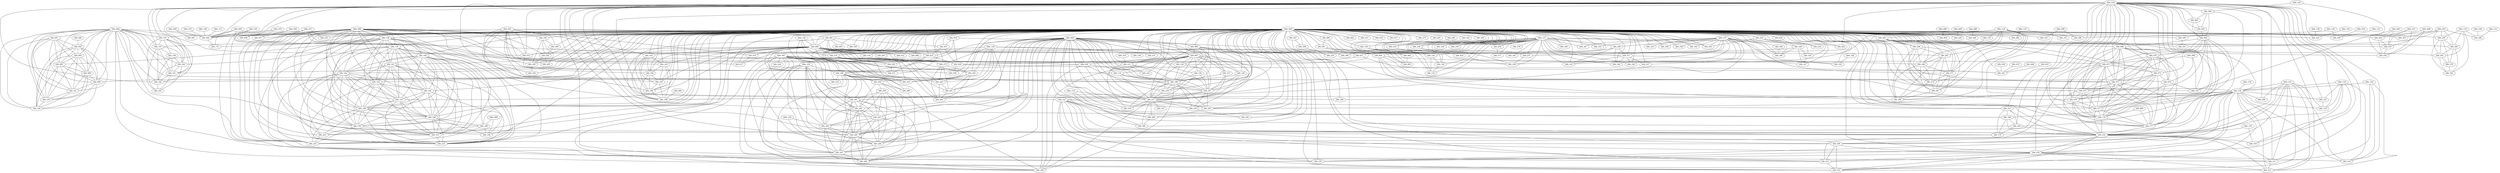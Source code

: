 strict graph 1267 {
QDe_001 -- QDi_109;
QDe_001 -- QDi_114;
QDe_001 -- QDi_180;
QDe_001 -- QDi_186;
QDe_001 -- QDi_204;
QDe_001 -- QDi_208;
QDe_001 -- QDi_233;
QDe_001 -- QDi_234;
QDe_001 -- QDi_241;
QDe_001 -- QDi_242;
QDe_001 -- QDi_243;
QDe_001 -- QDi_244;
QDe_001 -- QDi_245;
QDe_001 -- QDi_246;
QDe_001 -- QDi_247;
QDe_001 -- QDi_248;
QDe_001 -- QDi_294;
QDe_002 -- QDi_028;
QDe_002 -- QDi_042;
QDe_002 -- QDi_172;
QDe_003 -- QDi_001;
QDe_003 -- QDi_006;
QDe_003 -- QDi_014;
QDe_003 -- QDi_017;
QDe_003 -- QDi_031;
QDe_003 -- QDi_042;
QDe_003 -- QDi_192;
QDe_003 -- QDi_193;
QDe_003 -- QDi_194;
QDe_003 -- QDi_195;
QDe_003 -- QDi_196;
QDe_003 -- QDi_198;
QDe_003 -- QDi_318;
QDe_004 -- QDi_001;
QDe_004 -- QDi_002;
QDe_004 -- QDi_003;
QDe_004 -- QDi_006;
QDe_004 -- QDi_009;
QDe_004 -- QDi_010;
QDe_004 -- QDi_012;
QDe_004 -- QDi_014;
QDe_004 -- QDi_015;
QDe_004 -- QDi_017;
QDe_004 -- QDi_018;
QDe_004 -- QDi_019;
QDe_004 -- QDi_020;
QDe_004 -- QDi_021;
QDe_004 -- QDi_023;
QDe_004 -- QDi_027;
QDe_004 -- QDi_028;
QDe_004 -- QDi_029;
QDe_004 -- QDi_031;
QDe_004 -- QDi_037;
QDe_004 -- QDi_042;
QDe_004 -- QDi_054;
QDe_004 -- QDi_055;
QDe_004 -- QDi_056;
QDe_004 -- QDi_057;
QDe_004 -- QDi_058;
QDe_004 -- QDi_059;
QDe_004 -- QDi_065;
QDe_004 -- QDi_068;
QDe_004 -- QDi_070;
QDe_004 -- QDi_071;
QDe_004 -- QDi_072;
QDe_004 -- QDi_073;
QDe_004 -- QDi_075;
QDe_004 -- QDi_080;
QDe_004 -- QDi_081;
QDe_004 -- QDi_082;
QDe_004 -- QDi_083;
QDe_004 -- QDi_086;
QDe_004 -- QDi_087;
QDe_004 -- QDi_088;
QDe_004 -- QDi_095;
QDe_004 -- QDi_099;
QDe_004 -- QDi_111;
QDe_004 -- QDi_120;
QDe_004 -- QDi_122;
QDe_004 -- QDi_123;
QDe_004 -- QDi_124;
QDe_004 -- QDi_126;
QDe_004 -- QDi_128;
QDe_004 -- QDi_129;
QDe_004 -- QDi_130;
QDe_004 -- QDi_132;
QDe_004 -- QDi_135;
QDe_004 -- QDi_136;
QDe_004 -- QDi_138;
QDe_004 -- QDi_139;
QDe_004 -- QDi_140;
QDe_004 -- QDi_141;
QDe_004 -- QDi_142;
QDe_004 -- QDi_143;
QDe_004 -- QDi_144;
QDe_004 -- QDi_147;
QDe_004 -- QDi_148;
QDe_004 -- QDi_149;
QDe_004 -- QDi_150;
QDe_004 -- QDi_151;
QDe_004 -- QDi_154;
QDe_004 -- QDi_155;
QDe_004 -- QDi_156;
QDe_004 -- QDi_157;
QDe_004 -- QDi_160;
QDe_004 -- QDi_161;
QDe_004 -- QDi_164;
QDe_004 -- QDi_167;
QDe_004 -- QDi_170;
QDe_004 -- QDi_172;
QDe_004 -- QDi_176;
QDe_004 -- QDi_177;
QDe_004 -- QDi_180;
QDe_004 -- QDi_184;
QDe_004 -- QDi_186;
QDe_004 -- QDi_187;
QDe_004 -- QDi_188;
QDe_004 -- QDi_190;
QDe_004 -- QDi_192;
QDe_004 -- QDi_193;
QDe_004 -- QDi_194;
QDe_004 -- QDi_195;
QDe_004 -- QDi_196;
QDe_004 -- QDi_198;
QDe_004 -- QDi_199;
QDe_004 -- QDi_200;
QDe_004 -- QDi_201;
QDe_004 -- QDi_202;
QDe_004 -- QDi_205;
QDe_004 -- QDi_206;
QDe_004 -- QDi_216;
QDe_004 -- QDi_218;
QDe_004 -- QDi_221;
QDe_004 -- QDi_223;
QDe_004 -- QDi_226;
QDe_004 -- QDi_228;
QDe_004 -- QDi_229;
QDe_004 -- QDi_231;
QDe_004 -- QDi_232;
QDe_004 -- QDi_236;
QDe_004 -- QDi_237;
QDe_004 -- QDi_238;
QDe_004 -- QDi_249;
QDe_004 -- QDi_250;
QDe_004 -- QDi_251;
QDe_004 -- QDi_252;
QDe_004 -- QDi_253;
QDe_004 -- QDi_254;
QDe_004 -- QDi_255;
QDe_004 -- QDi_259;
QDe_004 -- QDi_260;
QDe_004 -- QDi_261;
QDe_004 -- QDi_262;
QDe_004 -- QDi_263;
QDe_004 -- QDi_264;
QDe_004 -- QDi_265;
QDe_004 -- QDi_266;
QDe_004 -- QDi_268;
QDe_004 -- QDi_271;
QDe_004 -- QDi_273;
QDe_004 -- QDi_274;
QDe_004 -- QDi_275;
QDe_004 -- QDi_279;
QDe_004 -- QDi_282;
QDe_004 -- QDi_283;
QDe_004 -- QDi_285;
QDe_004 -- QDi_286;
QDe_004 -- QDi_289;
QDe_004 -- QDi_291;
QDe_004 -- QDi_292;
QDe_004 -- QDi_293;
QDe_004 -- QDi_295;
QDe_004 -- QDi_296;
QDe_004 -- QDi_297;
QDe_004 -- QDi_298;
QDe_004 -- QDi_300;
QDe_004 -- QDi_301;
QDe_004 -- QDi_303;
QDe_004 -- QDi_304;
QDe_004 -- QDi_305;
QDe_004 -- QDi_306;
QDe_004 -- QDi_308;
QDe_004 -- QDi_309;
QDe_004 -- QDi_317;
QDe_004 -- QDi_318;
QDe_004 -- QDi_320;
QDe_004 -- QDi_321;
QDe_004 -- QDi_322;
QDe_004 -- QDi_323;
QDe_004 -- QDi_324;
QDe_004 -- QDi_325;
QDe_004 -- QDi_326;
QDe_004 -- QDi_327;
QDe_004 -- QDi_328;
QDe_004 -- QDi_329;
QDe_004 -- QDi_330;
QDe_004 -- QDi_331;
QDe_004 -- QDi_332;
QDe_004 -- QDi_333;
QDe_004 -- QDi_334;
QDe_004 -- QDi_335;
QDe_004 -- QDi_336;
QDe_004 -- QDi_337;
QDe_004 -- QDi_338;
QDe_004 -- QDi_339;
QDe_004 -- QDi_340;
QDe_004 -- QDi_341;
QDe_004 -- QDi_342;
QDe_004 -- QDi_343;
QDe_004 -- QDi_344;
QDe_004 -- QDi_345;
QDe_004 -- QDi_346;
QDe_004 -- QDi_347;
QDe_005 -- QDi_054;
QDe_005 -- QDi_055;
QDe_005 -- QDi_056;
QDe_006 -- QDi_031;
QDe_006 -- QDi_042;
QDe_006 -- QDi_074;
QDe_006 -- QDi_091;
QDe_006 -- QDi_092;
QDe_006 -- QDi_093;
QDe_006 -- QDi_095;
QDe_006 -- QDi_096;
QDe_006 -- QDi_099;
QDe_006 -- QDi_101;
QDe_006 -- QDi_103;
QDe_006 -- QDi_104;
QDe_006 -- QDi_155;
QDe_006 -- QDi_157;
QDe_006 -- QDi_160;
QDe_006 -- QDi_161;
QDe_006 -- QDi_164;
QDe_006 -- QDi_232;
QDe_006 -- QDi_279;
QDe_006 -- QDi_311;
QDe_006 -- QDi_313;
QDe_008 -- QDi_228;
QDe_009 -- QDi_042;
QDe_009 -- QDi_067;
QDe_010 -- QDi_259;
QDe_010 -- QDi_260;
QDe_010 -- QDi_261;
QDe_010 -- QDi_290;
QDe_010 -- QDi_300;
QDe_010 -- QDi_301;
QDe_010 -- QDi_303;
QDe_011 -- QDi_042;
QDe_011 -- QDi_057;
QDe_011 -- QDi_223;
QDe_011 -- QDi_229;
QDe_011 -- QDi_231;
QDe_011 -- QDi_255;
QDe_014 -- QDi_031;
QDe_014 -- QDi_042;
QDe_014 -- QDi_060;
QDe_014 -- QDi_062;
QDe_014 -- QDi_063;
QDe_014 -- QDi_064;
QDe_014 -- QDi_068;
QDe_014 -- QDi_070;
QDe_014 -- QDi_071;
QDe_014 -- QDi_072;
QDe_014 -- QDi_073;
QDe_014 -- QDi_075;
QDe_014 -- QDi_076;
QDe_014 -- QDi_077;
QDe_014 -- QDi_136;
QDe_014 -- QDi_152;
QDe_014 -- QDi_155;
QDe_014 -- QDi_157;
QDe_014 -- QDi_160;
QDe_014 -- QDi_161;
QDe_014 -- QDi_164;
QDe_014 -- QDi_167;
QDe_014 -- QDi_168;
QDe_014 -- QDi_169;
QDe_014 -- QDi_170;
QDe_014 -- QDi_176;
QDe_014 -- QDi_177;
QDe_014 -- QDi_232;
QDe_014 -- QDi_249;
QDe_014 -- QDi_250;
QDe_014 -- QDi_251;
QDe_014 -- QDi_252;
QDe_014 -- QDi_262;
QDe_014 -- QDi_279;
QDe_014 -- QDi_280;
QDe_014 -- QDi_298;
QDe_014 -- QDi_311;
QDe_014 -- QDi_313;
QDe_014 -- QDi_314;
QDe_014 -- QDi_315;
QDe_014 -- QDi_316;
QDe_014 -- QDi_318;
QDe_014 -- QDi_319;
QDe_014 -- QDi_322;
QDe_014 -- QDi_333;
QDe_015 -- QDi_054;
QDe_015 -- QDi_055;
QDe_015 -- QDi_056;
QDe_019 -- QDi_309;
QDe_068 -- QDi_054;
QDe_068 -- QDi_055;
QDe_068 -- QDi_056;
QDe_069 -- QDi_057;
QDe_069 -- QDi_058;
QDe_070 -- QDi_042;
QDe_070 -- QDi_057;
QDe_070 -- QDi_058;
QDe_072 -- QDi_042;
QDe_088 -- QDi_268;
QDe_089 -- QDi_188;
QDe_089 -- QDi_190;
QDe_090 -- QDi_071;
QDe_090 -- QDi_074;
QDe_090 -- QDi_333;
QDe_092 -- QDi_086;
QDe_092 -- QDi_087;
QDe_092 -- QDi_109;
QDe_092 -- QDi_111;
QDe_092 -- QDi_114;
QDe_092 -- QDi_120;
QDe_092 -- QDi_122;
QDe_092 -- QDi_123;
QDe_092 -- QDi_124;
QDe_092 -- QDi_126;
QDe_092 -- QDi_180;
QDe_092 -- QDi_186;
QDe_092 -- QDi_187;
QDe_092 -- QDi_204;
QDe_092 -- QDi_216;
QDe_092 -- QDi_217;
QDe_092 -- QDi_218;
QDe_092 -- QDi_219;
QDe_092 -- QDi_241;
QDe_092 -- QDi_242;
QDe_092 -- QDi_243;
QDe_092 -- QDi_244;
QDe_092 -- QDi_245;
QDe_092 -- QDi_246;
QDe_092 -- QDi_247;
QDe_092 -- QDi_248;
QDe_092 -- QDi_293;
QDe_092 -- QDi_294;
QDe_092 -- QDi_295;
QDe_092 -- QDi_304;
QDe_092 -- QDi_305;
QDe_096 -- QDi_296;
QDe_096 -- QDi_321;
QDe_098 -- QDi_031;
QDe_098 -- QDi_138;
QDe_098 -- QDi_139;
QDe_098 -- QDi_140;
QDe_098 -- QDi_141;
QDe_098 -- QDi_142;
QDe_098 -- QDi_143;
QDe_098 -- QDi_144;
QDe_098 -- QDi_147;
QDe_098 -- QDi_148;
QDe_098 -- QDi_149;
QDe_098 -- QDi_150;
QDe_098 -- QDi_151;
QDe_098 -- QDi_188;
QDe_098 -- QDi_190;
QDe_098 -- QDi_199;
QDe_098 -- QDi_200;
QDe_098 -- QDi_202;
QDe_098 -- QDi_203;
QDe_098 -- QDi_205;
QDe_098 -- QDi_221;
QDe_098 -- QDi_222;
QDe_098 -- QDi_223;
QDe_098 -- QDi_226;
QDe_098 -- QDi_238;
QDe_099 -- QDi_009;
QDe_100 -- QDi_290;
QDe_103 -- QDi_111;
QDe_105 -- QDi_028;
QDe_105 -- QDi_042;
QDe_106 -- QDi_042;
QDe_113 -- QDi_042;
QDe_115 -- QDi_010;
QDe_115 -- QDi_031;
QDe_115 -- QDi_128;
QDe_115 -- QDi_129;
QDe_115 -- QDi_130;
QDe_115 -- QDi_132;
QDe_115 -- QDi_198;
QDe_115 -- QDi_236;
QDe_115 -- QDi_237;
QDe_115 -- QDi_238;
QDe_115 -- QDi_262;
QDe_115 -- QDi_276;
QDe_115 -- QDi_277;
QDe_115 -- QDi_278;
QDe_115 -- QDi_299;
QDe_115 -- QDi_306;
QDe_115 -- QDi_317;
QDe_115 -- QDi_325;
QDe_115 -- QDi_326;
QDe_115 -- QDi_334;
QDe_115 -- QDi_335;
QDe_115 -- QDi_336;
QDe_115 -- QDi_339;
QDe_115 -- QDi_340;
QDe_115 -- QDi_343;
QDe_115 -- QDi_345;
QDe_115 -- QDi_347;
QDe_118 -- QDi_135;
QDe_118 -- QDi_238;
QDe_118 -- QDi_263;
QDe_118 -- QDi_264;
QDe_118 -- QDi_265;
QDe_118 -- QDi_266;
QDe_118 -- QDi_271;
QDe_118 -- QDi_272;
QDe_118 -- QDi_293;
QDe_118 -- QDi_307;
QDe_118 -- QDi_308;
QDe_119 -- QDi_259;
QDe_119 -- QDi_260;
QDe_119 -- QDi_261;
QDe_119 -- QDi_290;
QDe_119 -- QDi_302;
QDe_121 -- QDi_309;
QDe_126 -- QDi_244;
QDe_126 -- QDi_247;
QDe_128 -- QDi_180;
QDe_128 -- QDi_241;
QDe_128 -- QDi_242;
QDe_128 -- QDi_243;
QDe_128 -- QDi_244;
QDe_128 -- QDi_245;
QDe_128 -- QDi_246;
QDe_128 -- QDi_247;
QDe_128 -- QDi_248;
QDe_128 -- QDi_294;
QDe_129 -- QDi_156;
QDe_129 -- QDi_274;
QDe_129 -- QDi_275;
QDe_129 -- QDi_282;
QDe_129 -- QDi_283;
QDe_129 -- QDi_291;
QDe_129 -- QDi_292;
QDe_129 -- QDi_318;
QDe_129 -- QDi_331;
QDe_130 -- QDi_296;
QDe_130 -- QDi_309;
QDe_131 -- QDi_290;
QDe_132 -- QDi_286;
QDe_132 -- QDi_312;
QDe_133 -- QDi_217;
QDe_133 -- QDi_304;
QDe_133 -- QDi_305;
QDe_134 -- QDi_136;
QDe_134 -- QDi_232;
QDe_134 -- QDi_250;
QDe_134 -- QDi_314;
QDe_134 -- QDi_315;
QDe_134 -- QDi_316;
QDe_134 -- QDi_319;
QDe_135 -- QDi_232;
QDe_135 -- QDi_316;
QDe_136 -- QDi_006;
QDe_136 -- QDi_274;
QDe_136 -- QDi_282;
QDe_136 -- QDi_318;
QDe_137 -- QDi_198;
QDe_137 -- QDi_237;
QDe_137 -- QDi_299;
QDe_137 -- QDi_317;
QDe_137 -- QDi_323;
QDe_137 -- QDi_324;
QDe_137 -- QDi_325;
QDe_137 -- QDi_326;
QDe_137 -- QDi_327;
QDe_137 -- QDi_328;
QDe_137 -- QDi_332;
QDe_137 -- QDi_335;
QDe_137 -- QDi_336;
QDe_137 -- QDi_337;
QDe_137 -- QDi_338;
QDe_137 -- QDi_342;
QDe_137 -- QDi_343;
QDe_137 -- QDi_346;
QDe_137 -- QDi_347;
QDe_138 -- QDi_322;
QDe_139 -- QDi_136;
QDe_140 -- QDi_136;
QDe_140 -- QDi_311;
QDe_140 -- QDi_313;
QDe_140 -- QDi_314;
QDe_141 -- QDi_136;
QDe_141 -- QDi_232;
QDe_141 -- QDi_249;
QDe_141 -- QDi_252;
QDe_141 -- QDi_279;
QDe_141 -- QDi_280;
QDe_141 -- QDi_311;
QDe_141 -- QDi_313;
QDe_141 -- QDi_314;
QDe_141 -- QDi_319;
QDe_142 -- QDi_322;
QDe_143 -- QDi_060;
QDe_143 -- QDi_333;
QDe_144 -- QDi_332;
QDi_001 -- QDi_003;
QDi_001 -- QDi_006;
QDi_001 -- QDi_021;
QDi_001 -- QDi_023;
QDi_001 -- QDi_028;
QDi_001 -- QDi_196;
QDi_001 -- QDi_330;
QDi_004 -- QDi_198;
QDi_006 -- QDi_012;
QDi_006 -- QDi_014;
QDi_006 -- QDi_017;
QDi_006 -- QDi_023;
QDi_006 -- QDi_028;
QDi_006 -- QDi_031;
QDi_006 -- QDi_065;
QDi_006 -- QDi_087;
QDi_006 -- QDi_088;
QDi_006 -- QDi_111;
QDi_006 -- QDi_124;
QDi_006 -- QDi_154;
QDi_006 -- QDi_192;
QDi_006 -- QDi_193;
QDi_006 -- QDi_194;
QDi_006 -- QDi_195;
QDi_006 -- QDi_196;
QDi_006 -- QDi_198;
QDi_006 -- QDi_229;
QDi_006 -- QDi_231;
QDi_006 -- QDi_274;
QDi_006 -- QDi_275;
QDi_006 -- QDi_297;
QDi_006 -- QDi_306;
QDi_006 -- QDi_317;
QDi_006 -- QDi_318;
QDi_008 -- QDi_341;
QDi_010 -- QDi_029;
QDi_014 -- QDi_017;
QDi_019 -- QDi_021;
QDi_019 -- QDi_023;
QDi_019 -- QDi_027;
QDi_019 -- QDi_028;
QDi_020 -- QDi_184;
QDi_021 -- QDi_023;
QDi_021 -- QDi_028;
QDi_023 -- QDi_028;
QDi_023 -- QDi_229;
QDi_023 -- QDi_231;
QDi_027 -- QDi_028;
QDi_027 -- QDi_341;
QDi_028 -- QDi_059;
QDi_028 -- QDi_341;
QDi_031 -- QDi_059;
QDi_033 -- QDi_341;
QDi_034 -- QDi_341;
QDi_035 -- QDi_341;
QDi_042 -- QDi_172;
QDi_054 -- QDi_055;
QDi_054 -- QDi_056;
QDi_055 -- QDi_056;
QDi_060 -- QDi_062;
QDi_060 -- QDi_063;
QDi_060 -- QDi_064;
QDi_060 -- QDi_333;
QDi_062 -- QDi_063;
QDi_062 -- QDi_064;
QDi_063 -- QDi_064;
QDi_064 -- QDi_068;
QDi_064 -- QDi_070;
QDi_064 -- QDi_071;
QDi_064 -- QDi_072;
QDi_064 -- QDi_073;
QDi_064 -- QDi_075;
QDi_064 -- QDi_076;
QDi_064 -- QDi_077;
QDi_064 -- QDi_176;
QDi_064 -- QDi_177;
QDi_065 -- QDi_071;
QDi_065 -- QDi_073;
QDi_065 -- QDi_075;
QDi_065 -- QDi_076;
QDi_065 -- QDi_077;
QDi_068 -- QDi_070;
QDi_068 -- QDi_071;
QDi_068 -- QDi_072;
QDi_068 -- QDi_073;
QDi_068 -- QDi_074;
QDi_068 -- QDi_075;
QDi_068 -- QDi_076;
QDi_068 -- QDi_077;
QDi_068 -- QDi_176;
QDi_068 -- QDi_177;
QDi_069 -- QDi_176;
QDi_069 -- QDi_177;
QDi_070 -- QDi_071;
QDi_070 -- QDi_072;
QDi_070 -- QDi_073;
QDi_070 -- QDi_074;
QDi_070 -- QDi_075;
QDi_070 -- QDi_076;
QDi_070 -- QDi_077;
QDi_070 -- QDi_176;
QDi_070 -- QDi_177;
QDi_071 -- QDi_072;
QDi_071 -- QDi_073;
QDi_071 -- QDi_074;
QDi_071 -- QDi_075;
QDi_071 -- QDi_076;
QDi_071 -- QDi_077;
QDi_071 -- QDi_176;
QDi_071 -- QDi_177;
QDi_071 -- QDi_222;
QDi_071 -- QDi_223;
QDi_072 -- QDi_073;
QDi_072 -- QDi_074;
QDi_072 -- QDi_075;
QDi_072 -- QDi_076;
QDi_072 -- QDi_077;
QDi_072 -- QDi_176;
QDi_072 -- QDi_177;
QDi_073 -- QDi_075;
QDi_073 -- QDi_076;
QDi_073 -- QDi_077;
QDi_073 -- QDi_176;
QDi_073 -- QDi_177;
QDi_073 -- QDi_232;
QDi_074 -- QDi_176;
QDi_074 -- QDi_177;
QDi_074 -- QDi_333;
QDi_075 -- QDi_076;
QDi_075 -- QDi_077;
QDi_075 -- QDi_176;
QDi_075 -- QDi_177;
QDi_076 -- QDi_077;
QDi_076 -- QDi_176;
QDi_076 -- QDi_177;
QDi_076 -- QDi_232;
QDi_077 -- QDi_176;
QDi_077 -- QDi_177;
QDi_077 -- QDi_232;
QDi_080 -- QDi_081;
QDi_080 -- QDi_082;
QDi_080 -- QDi_083;
QDi_081 -- QDi_082;
QDi_081 -- QDi_083;
QDi_081 -- QDi_124;
QDi_082 -- QDi_083;
QDi_086 -- QDi_087;
QDi_086 -- QDi_111;
QDi_086 -- QDi_186;
QDi_086 -- QDi_187;
QDi_086 -- QDi_216;
QDi_086 -- QDi_217;
QDi_086 -- QDi_295;
QDi_087 -- QDi_109;
QDi_087 -- QDi_111;
QDi_087 -- QDi_114;
QDi_087 -- QDi_120;
QDi_087 -- QDi_123;
QDi_087 -- QDi_124;
QDi_087 -- QDi_126;
QDi_087 -- QDi_186;
QDi_087 -- QDi_187;
QDi_087 -- QDi_216;
QDi_087 -- QDi_217;
QDi_087 -- QDi_218;
QDi_087 -- QDi_219;
QDi_087 -- QDi_293;
QDi_087 -- QDi_294;
QDi_090 -- QDi_092;
QDi_091 -- QDi_092;
QDi_091 -- QDi_093;
QDi_091 -- QDi_095;
QDi_091 -- QDi_096;
QDi_091 -- QDi_099;
QDi_091 -- QDi_101;
QDi_091 -- QDi_103;
QDi_091 -- QDi_104;
QDi_092 -- QDi_093;
QDi_092 -- QDi_095;
QDi_092 -- QDi_096;
QDi_092 -- QDi_099;
QDi_092 -- QDi_101;
QDi_092 -- QDi_103;
QDi_092 -- QDi_104;
QDi_093 -- QDi_095;
QDi_093 -- QDi_096;
QDi_093 -- QDi_099;
QDi_093 -- QDi_101;
QDi_093 -- QDi_103;
QDi_093 -- QDi_104;
QDi_095 -- QDi_096;
QDi_095 -- QDi_099;
QDi_095 -- QDi_101;
QDi_095 -- QDi_103;
QDi_095 -- QDi_104;
QDi_096 -- QDi_099;
QDi_096 -- QDi_101;
QDi_096 -- QDi_103;
QDi_096 -- QDi_104;
QDi_099 -- QDi_101;
QDi_099 -- QDi_103;
QDi_099 -- QDi_104;
QDi_101 -- QDi_103;
QDi_101 -- QDi_104;
QDi_103 -- QDi_104;
QDi_109 -- QDi_180;
QDi_109 -- QDi_186;
QDi_109 -- QDi_187;
QDi_109 -- QDi_217;
QDi_109 -- QDi_294;
QDi_111 -- QDi_122;
QDi_111 -- QDi_186;
QDi_111 -- QDi_187;
QDi_111 -- QDi_217;
QDi_114 -- QDi_186;
QDi_114 -- QDi_187;
QDi_114 -- QDi_217;
QDi_120 -- QDi_186;
QDi_120 -- QDi_187;
QDi_120 -- QDi_217;
QDi_123 -- QDi_186;
QDi_123 -- QDi_187;
QDi_123 -- QDi_217;
QDi_124 -- QDi_186;
QDi_124 -- QDi_187;
QDi_124 -- QDi_217;
QDi_126 -- QDi_186;
QDi_126 -- QDi_187;
QDi_126 -- QDi_217;
QDi_128 -- QDi_129;
QDi_128 -- QDi_130;
QDi_128 -- QDi_132;
QDi_129 -- QDi_130;
QDi_129 -- QDi_132;
QDi_130 -- QDi_132;
QDi_135 -- QDi_271;
QDi_136 -- QDi_152;
QDi_136 -- QDi_167;
QDi_136 -- QDi_168;
QDi_136 -- QDi_169;
QDi_136 -- QDi_170;
QDi_136 -- QDi_232;
QDi_136 -- QDi_249;
QDi_136 -- QDi_250;
QDi_136 -- QDi_251;
QDi_136 -- QDi_252;
QDi_136 -- QDi_279;
QDi_136 -- QDi_280;
QDi_136 -- QDi_298;
QDi_136 -- QDi_311;
QDi_136 -- QDi_313;
QDi_136 -- QDi_314;
QDi_136 -- QDi_315;
QDi_136 -- QDi_319;
QDi_138 -- QDi_139;
QDi_138 -- QDi_140;
QDi_138 -- QDi_141;
QDi_138 -- QDi_142;
QDi_138 -- QDi_143;
QDi_138 -- QDi_144;
QDi_138 -- QDi_147;
QDi_138 -- QDi_148;
QDi_138 -- QDi_149;
QDi_138 -- QDi_150;
QDi_138 -- QDi_151;
QDi_138 -- QDi_221;
QDi_138 -- QDi_222;
QDi_138 -- QDi_223;
QDi_139 -- QDi_140;
QDi_139 -- QDi_141;
QDi_139 -- QDi_142;
QDi_139 -- QDi_143;
QDi_139 -- QDi_144;
QDi_139 -- QDi_147;
QDi_139 -- QDi_148;
QDi_139 -- QDi_149;
QDi_139 -- QDi_150;
QDi_139 -- QDi_151;
QDi_139 -- QDi_221;
QDi_139 -- QDi_223;
QDi_140 -- QDi_141;
QDi_140 -- QDi_142;
QDi_140 -- QDi_143;
QDi_140 -- QDi_144;
QDi_140 -- QDi_147;
QDi_140 -- QDi_148;
QDi_140 -- QDi_149;
QDi_140 -- QDi_150;
QDi_140 -- QDi_151;
QDi_140 -- QDi_188;
QDi_140 -- QDi_190;
QDi_140 -- QDi_221;
QDi_141 -- QDi_142;
QDi_141 -- QDi_143;
QDi_141 -- QDi_144;
QDi_141 -- QDi_147;
QDi_141 -- QDi_148;
QDi_141 -- QDi_149;
QDi_141 -- QDi_150;
QDi_141 -- QDi_151;
QDi_141 -- QDi_221;
QDi_142 -- QDi_143;
QDi_142 -- QDi_144;
QDi_142 -- QDi_147;
QDi_142 -- QDi_148;
QDi_142 -- QDi_149;
QDi_142 -- QDi_150;
QDi_142 -- QDi_151;
QDi_142 -- QDi_221;
QDi_142 -- QDi_222;
QDi_142 -- QDi_223;
QDi_143 -- QDi_144;
QDi_143 -- QDi_147;
QDi_143 -- QDi_148;
QDi_143 -- QDi_149;
QDi_143 -- QDi_150;
QDi_143 -- QDi_151;
QDi_143 -- QDi_221;
QDi_144 -- QDi_147;
QDi_144 -- QDi_148;
QDi_144 -- QDi_149;
QDi_144 -- QDi_150;
QDi_144 -- QDi_151;
QDi_144 -- QDi_221;
QDi_147 -- QDi_148;
QDi_147 -- QDi_149;
QDi_147 -- QDi_150;
QDi_147 -- QDi_151;
QDi_147 -- QDi_221;
QDi_148 -- QDi_149;
QDi_148 -- QDi_150;
QDi_148 -- QDi_151;
QDi_148 -- QDi_221;
QDi_148 -- QDi_222;
QDi_148 -- QDi_223;
QDi_149 -- QDi_150;
QDi_149 -- QDi_151;
QDi_149 -- QDi_188;
QDi_149 -- QDi_190;
QDi_149 -- QDi_221;
QDi_150 -- QDi_151;
QDi_150 -- QDi_221;
QDi_150 -- QDi_222;
QDi_150 -- QDi_223;
QDi_151 -- QDi_221;
QDi_152 -- QDi_167;
QDi_152 -- QDi_168;
QDi_152 -- QDi_169;
QDi_152 -- QDi_170;
QDi_152 -- QDi_232;
QDi_152 -- QDi_249;
QDi_152 -- QDi_250;
QDi_152 -- QDi_251;
QDi_152 -- QDi_252;
QDi_152 -- QDi_279;
QDi_155 -- QDi_157;
QDi_155 -- QDi_158;
QDi_155 -- QDi_160;
QDi_155 -- QDi_161;
QDi_155 -- QDi_164;
QDi_155 -- QDi_165;
QDi_157 -- QDi_158;
QDi_157 -- QDi_160;
QDi_157 -- QDi_161;
QDi_157 -- QDi_164;
QDi_157 -- QDi_165;
QDi_158 -- QDi_160;
QDi_158 -- QDi_161;
QDi_158 -- QDi_164;
QDi_160 -- QDi_161;
QDi_160 -- QDi_164;
QDi_160 -- QDi_165;
QDi_161 -- QDi_164;
QDi_161 -- QDi_165;
QDi_164 -- QDi_165;
QDi_167 -- QDi_168;
QDi_167 -- QDi_169;
QDi_167 -- QDi_170;
QDi_167 -- QDi_232;
QDi_168 -- QDi_169;
QDi_168 -- QDi_170;
QDi_168 -- QDi_232;
QDi_169 -- QDi_170;
QDi_169 -- QDi_232;
QDi_176 -- QDi_177;
QDi_176 -- QDi_232;
QDi_177 -- QDi_232;
QDi_180 -- QDi_186;
QDi_180 -- QDi_204;
QDi_180 -- QDi_208;
QDi_180 -- QDi_233;
QDi_180 -- QDi_241;
QDi_180 -- QDi_242;
QDi_180 -- QDi_243;
QDi_180 -- QDi_244;
QDi_180 -- QDi_245;
QDi_180 -- QDi_246;
QDi_180 -- QDi_247;
QDi_184 -- QDi_237;
QDi_184 -- QDi_324;
QDi_184 -- QDi_327;
QDi_184 -- QDi_346;
QDi_186 -- QDi_187;
QDi_186 -- QDi_216;
QDi_186 -- QDi_217;
QDi_186 -- QDi_218;
QDi_186 -- QDi_219;
QDi_186 -- QDi_293;
QDi_186 -- QDi_294;
QDi_187 -- QDi_217;
QDi_187 -- QDi_218;
QDi_187 -- QDi_219;
QDi_187 -- QDi_293;
QDi_188 -- QDi_190;
QDi_188 -- QDi_222;
QDi_188 -- QDi_223;
QDi_192 -- QDi_193;
QDi_192 -- QDi_194;
QDi_192 -- QDi_195;
QDi_192 -- QDi_196;
QDi_192 -- QDi_198;
QDi_193 -- QDi_194;
QDi_193 -- QDi_195;
QDi_193 -- QDi_196;
QDi_193 -- QDi_198;
QDi_194 -- QDi_195;
QDi_194 -- QDi_196;
QDi_194 -- QDi_198;
QDi_195 -- QDi_196;
QDi_195 -- QDi_198;
QDi_196 -- QDi_198;
QDi_199 -- QDi_200;
QDi_199 -- QDi_202;
QDi_199 -- QDi_203;
QDi_199 -- QDi_205;
QDi_200 -- QDi_202;
QDi_201 -- QDi_206;
QDi_201 -- QDi_224;
QDi_202 -- QDi_203;
QDi_202 -- QDi_205;
QDi_204 -- QDi_208;
QDi_204 -- QDi_209;
QDi_204 -- QDi_242;
QDi_204 -- QDi_245;
QDi_204 -- QDi_294;
QDi_205 -- QDi_226;
QDi_206 -- QDi_224;
QDi_208 -- QDi_246;
QDi_209 -- QDi_241;
QDi_209 -- QDi_242;
QDi_209 -- QDi_243;
QDi_209 -- QDi_244;
QDi_209 -- QDi_245;
QDi_209 -- QDi_246;
QDi_209 -- QDi_247;
QDi_216 -- QDi_217;
QDi_217 -- QDi_218;
QDi_217 -- QDi_219;
QDi_217 -- QDi_293;
QDi_217 -- QDi_294;
QDi_217 -- QDi_304;
QDi_217 -- QDi_305;
QDi_217 -- QDi_310;
QDi_218 -- QDi_295;
QDi_222 -- QDi_223;
QDi_229 -- QDi_231;
QDi_232 -- QDi_249;
QDi_232 -- QDi_250;
QDi_232 -- QDi_251;
QDi_232 -- QDi_252;
QDi_232 -- QDi_311;
QDi_232 -- QDi_313;
QDi_232 -- QDi_316;
QDi_236 -- QDi_237;
QDi_236 -- QDi_238;
QDi_237 -- QDi_238;
QDi_241 -- QDi_242;
QDi_241 -- QDi_243;
QDi_241 -- QDi_244;
QDi_241 -- QDi_245;
QDi_241 -- QDi_246;
QDi_241 -- QDi_247;
QDi_241 -- QDi_248;
QDi_242 -- QDi_243;
QDi_242 -- QDi_244;
QDi_242 -- QDi_245;
QDi_242 -- QDi_246;
QDi_242 -- QDi_247;
QDi_242 -- QDi_248;
QDi_243 -- QDi_244;
QDi_243 -- QDi_245;
QDi_243 -- QDi_246;
QDi_243 -- QDi_247;
QDi_243 -- QDi_248;
QDi_244 -- QDi_245;
QDi_244 -- QDi_246;
QDi_244 -- QDi_247;
QDi_244 -- QDi_248;
QDi_245 -- QDi_246;
QDi_245 -- QDi_247;
QDi_245 -- QDi_248;
QDi_245 -- QDi_294;
QDi_246 -- QDi_247;
QDi_246 -- QDi_248;
QDi_247 -- QDi_248;
QDi_248 -- QDi_294;
QDi_249 -- QDi_250;
QDi_249 -- QDi_251;
QDi_249 -- QDi_252;
QDi_250 -- QDi_251;
QDi_250 -- QDi_252;
QDi_250 -- QDi_279;
QDi_250 -- QDi_311;
QDi_250 -- QDi_313;
QDi_250 -- QDi_314;
QDi_251 -- QDi_252;
QDi_253 -- QDi_254;
QDi_253 -- QDi_343;
QDi_253 -- QDi_346;
QDi_259 -- QDi_260;
QDi_259 -- QDi_261;
QDi_259 -- QDi_270;
QDi_259 -- QDi_302;
QDi_260 -- QDi_261;
QDi_260 -- QDi_270;
QDi_260 -- QDi_302;
QDi_261 -- QDi_270;
QDi_261 -- QDi_302;
QDi_263 -- QDi_264;
QDi_263 -- QDi_265;
QDi_263 -- QDi_266;
QDi_263 -- QDi_271;
QDi_263 -- QDi_272;
QDi_263 -- QDi_307;
QDi_263 -- QDi_308;
QDi_264 -- QDi_265;
QDi_264 -- QDi_266;
QDi_264 -- QDi_271;
QDi_264 -- QDi_272;
QDi_264 -- QDi_307;
QDi_264 -- QDi_308;
QDi_265 -- QDi_266;
QDi_265 -- QDi_271;
QDi_265 -- QDi_272;
QDi_265 -- QDi_307;
QDi_265 -- QDi_308;
QDi_266 -- QDi_271;
QDi_266 -- QDi_272;
QDi_266 -- QDi_307;
QDi_266 -- QDi_308;
QDi_270 -- QDi_302;
QDi_271 -- QDi_272;
QDi_271 -- QDi_307;
QDi_271 -- QDi_308;
QDi_272 -- QDi_307;
QDi_272 -- QDi_308;
QDi_274 -- QDi_275;
QDi_274 -- QDi_282;
QDi_274 -- QDi_283;
QDi_274 -- QDi_291;
QDi_274 -- QDi_292;
QDi_274 -- QDi_318;
QDi_275 -- QDi_282;
QDi_275 -- QDi_283;
QDi_275 -- QDi_291;
QDi_275 -- QDi_292;
QDi_276 -- QDi_277;
QDi_282 -- QDi_283;
QDi_282 -- QDi_291;
QDi_282 -- QDi_292;
QDi_282 -- QDi_318;
QDi_283 -- QDi_291;
QDi_283 -- QDi_292;
QDi_291 -- QDi_292;
QDi_293 -- QDi_304;
QDi_299 -- QDi_317;
QDi_299 -- QDi_325;
QDi_299 -- QDi_326;
QDi_299 -- QDi_345;
QDi_300 -- QDi_301;
QDi_304 -- QDi_305;
QDi_307 -- QDi_308;
QDi_311 -- QDi_313;
QDi_315 -- QDi_319;
QDi_317 -- QDi_325;
QDi_317 -- QDi_326;
QDi_317 -- QDi_332;
QDi_317 -- QDi_336;
QDi_317 -- QDi_337;
QDi_324 -- QDi_327;
QDi_344 -- QDi_346;
}